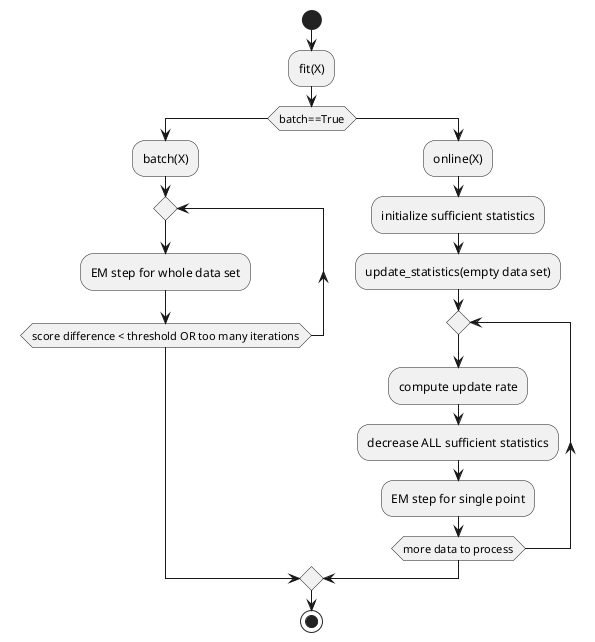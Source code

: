 @startuml
|BaseModel|
start
:fit(X);
if (batch==True) then
:batch(X);
repeat
:EM step for whole data set;
repeat while (score difference < threshold OR too many iterations)
else
:online(X);
:initialize sufficient statistics;
:update_statistics(empty data set);
repeat
:compute update rate;
:decrease ALL sufficient statistics;
:EM step for single point;
repeat while (more data to process)
endif
stop
@enduml